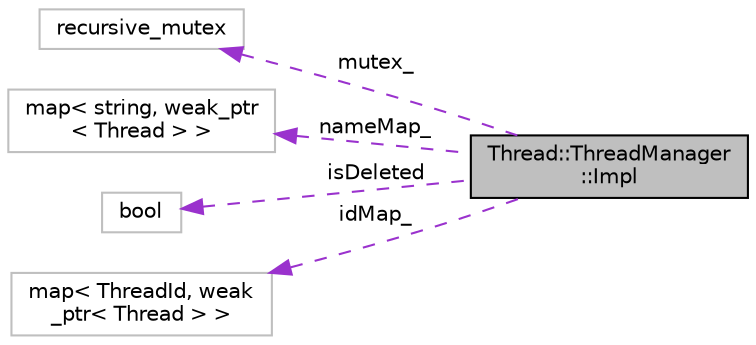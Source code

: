 digraph "Thread::ThreadManager::Impl"
{
 // INTERACTIVE_SVG=YES
 // LATEX_PDF_SIZE
  edge [fontname="Helvetica",fontsize="10",labelfontname="Helvetica",labelfontsize="10"];
  node [fontname="Helvetica",fontsize="10",shape=record];
  rankdir="LR";
  Node1 [label="Thread::ThreadManager\l::Impl",height=0.2,width=0.4,color="black", fillcolor="grey75", style="filled", fontcolor="black",tooltip="The implementation of the thread manager."];
  Node2 -> Node1 [dir="back",color="darkorchid3",fontsize="10",style="dashed",label=" mutex_" ,fontname="Helvetica"];
  Node2 [label="recursive_mutex",height=0.2,width=0.4,color="grey75", fillcolor="white", style="filled",tooltip=" "];
  Node3 -> Node1 [dir="back",color="darkorchid3",fontsize="10",style="dashed",label=" nameMap_" ,fontname="Helvetica"];
  Node3 [label="map\< string, weak_ptr\l\< Thread \> \>",height=0.2,width=0.4,color="grey75", fillcolor="white", style="filled",tooltip=" "];
  Node4 -> Node1 [dir="back",color="darkorchid3",fontsize="10",style="dashed",label=" isDeleted" ,fontname="Helvetica"];
  Node4 [label="bool",height=0.2,width=0.4,color="grey75", fillcolor="white", style="filled",tooltip=" "];
  Node5 -> Node1 [dir="back",color="darkorchid3",fontsize="10",style="dashed",label=" idMap_" ,fontname="Helvetica"];
  Node5 [label="map\< ThreadId, weak\l_ptr\< Thread \> \>",height=0.2,width=0.4,color="grey75", fillcolor="white", style="filled",tooltip=" "];
}
